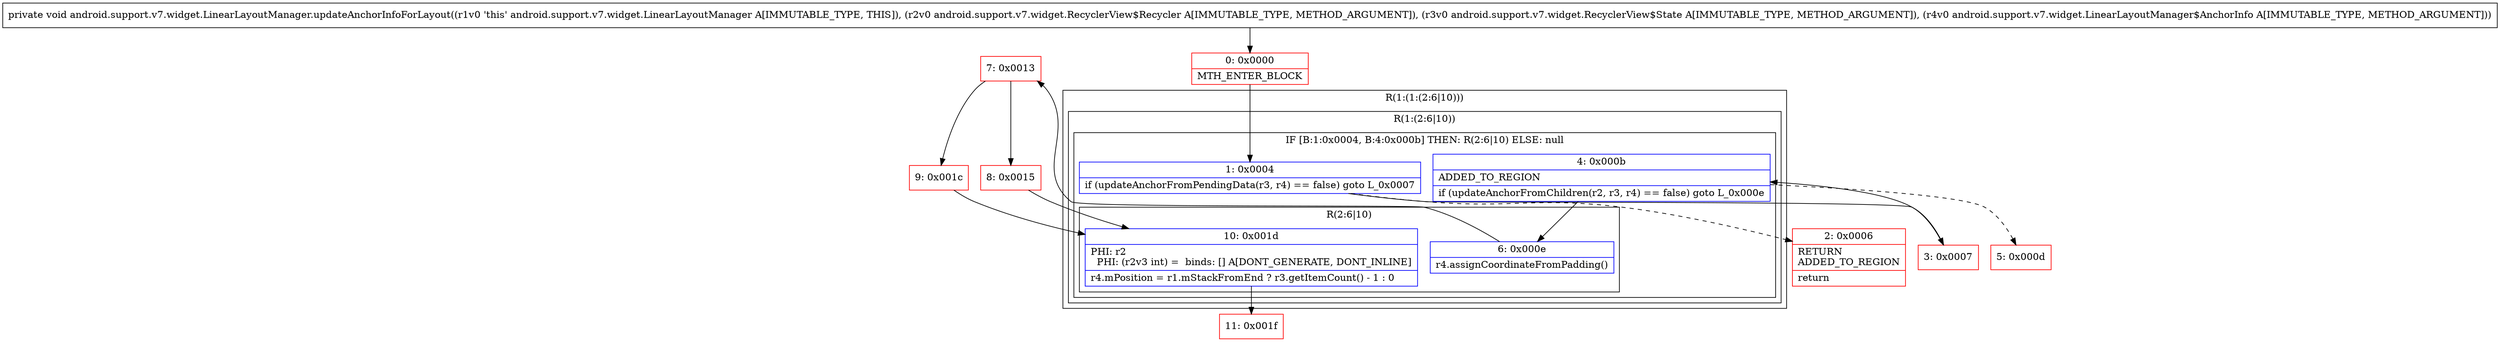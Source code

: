 digraph "CFG forandroid.support.v7.widget.LinearLayoutManager.updateAnchorInfoForLayout(Landroid\/support\/v7\/widget\/RecyclerView$Recycler;Landroid\/support\/v7\/widget\/RecyclerView$State;Landroid\/support\/v7\/widget\/LinearLayoutManager$AnchorInfo;)V" {
subgraph cluster_Region_1265852095 {
label = "R(1:(1:(2:6|10)))";
node [shape=record,color=blue];
subgraph cluster_Region_260106081 {
label = "R(1:(2:6|10))";
node [shape=record,color=blue];
subgraph cluster_IfRegion_337038235 {
label = "IF [B:1:0x0004, B:4:0x000b] THEN: R(2:6|10) ELSE: null";
node [shape=record,color=blue];
Node_1 [shape=record,label="{1\:\ 0x0004|if (updateAnchorFromPendingData(r3, r4) == false) goto L_0x0007\l}"];
Node_4 [shape=record,label="{4\:\ 0x000b|ADDED_TO_REGION\l|if (updateAnchorFromChildren(r2, r3, r4) == false) goto L_0x000e\l}"];
subgraph cluster_Region_1173420814 {
label = "R(2:6|10)";
node [shape=record,color=blue];
Node_6 [shape=record,label="{6\:\ 0x000e|r4.assignCoordinateFromPadding()\l}"];
Node_10 [shape=record,label="{10\:\ 0x001d|PHI: r2 \l  PHI: (r2v3 int) =  binds: [] A[DONT_GENERATE, DONT_INLINE]\l|r4.mPosition = r1.mStackFromEnd ? r3.getItemCount() \- 1 : 0\l}"];
}
}
}
}
Node_0 [shape=record,color=red,label="{0\:\ 0x0000|MTH_ENTER_BLOCK\l}"];
Node_2 [shape=record,color=red,label="{2\:\ 0x0006|RETURN\lADDED_TO_REGION\l|return\l}"];
Node_3 [shape=record,color=red,label="{3\:\ 0x0007}"];
Node_5 [shape=record,color=red,label="{5\:\ 0x000d}"];
Node_7 [shape=record,color=red,label="{7\:\ 0x0013}"];
Node_8 [shape=record,color=red,label="{8\:\ 0x0015}"];
Node_9 [shape=record,color=red,label="{9\:\ 0x001c}"];
Node_11 [shape=record,color=red,label="{11\:\ 0x001f}"];
MethodNode[shape=record,label="{private void android.support.v7.widget.LinearLayoutManager.updateAnchorInfoForLayout((r1v0 'this' android.support.v7.widget.LinearLayoutManager A[IMMUTABLE_TYPE, THIS]), (r2v0 android.support.v7.widget.RecyclerView$Recycler A[IMMUTABLE_TYPE, METHOD_ARGUMENT]), (r3v0 android.support.v7.widget.RecyclerView$State A[IMMUTABLE_TYPE, METHOD_ARGUMENT]), (r4v0 android.support.v7.widget.LinearLayoutManager$AnchorInfo A[IMMUTABLE_TYPE, METHOD_ARGUMENT])) }"];
MethodNode -> Node_0;
Node_1 -> Node_2[style=dashed];
Node_1 -> Node_3;
Node_4 -> Node_5[style=dashed];
Node_4 -> Node_6;
Node_6 -> Node_7;
Node_10 -> Node_11;
Node_0 -> Node_1;
Node_3 -> Node_4;
Node_7 -> Node_8;
Node_7 -> Node_9;
Node_8 -> Node_10;
Node_9 -> Node_10;
}

